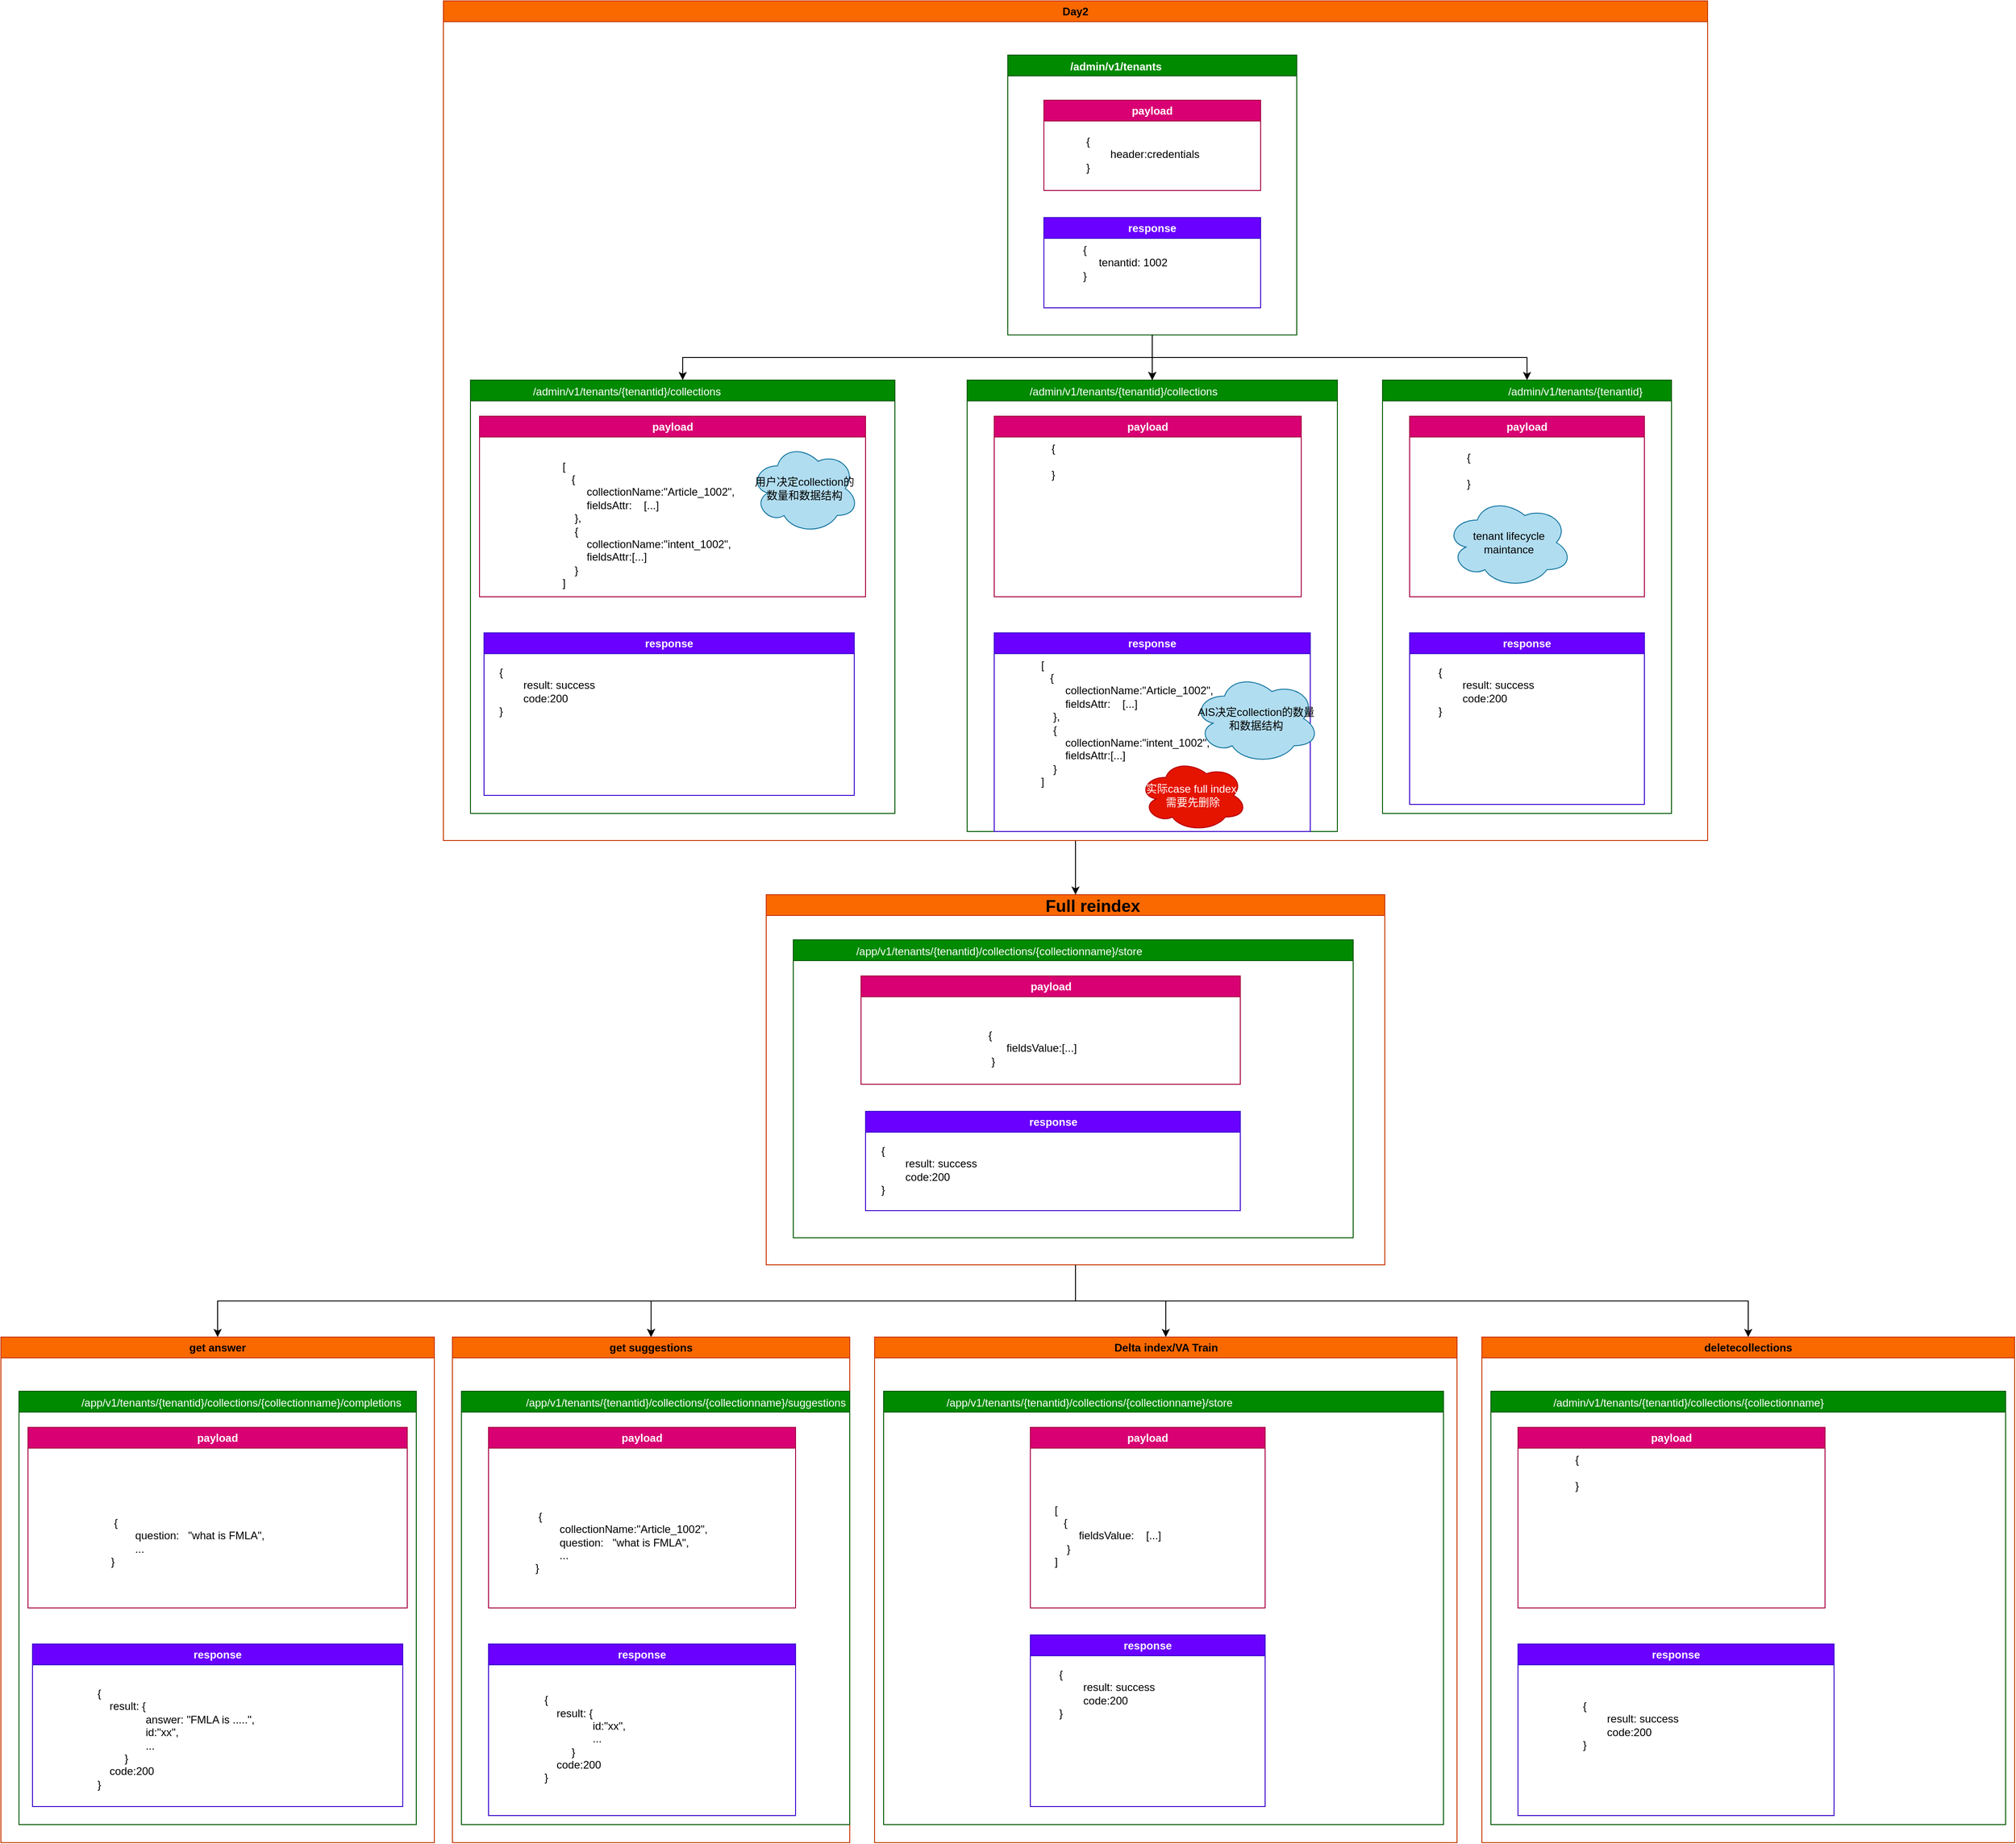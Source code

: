 <mxfile version="21.5.2" type="github">
  <diagram name="Page-1" id="9UfLJZKe_ABIt0-VfUx_">
    <mxGraphModel dx="2074" dy="2256" grid="1" gridSize="10" guides="1" tooltips="1" connect="1" arrows="1" fold="1" page="1" pageScale="1" pageWidth="850" pageHeight="1100" math="0" shadow="0">
      <root>
        <mxCell id="0" />
        <mxCell id="1" parent="0" />
        <mxCell id="ua6xyKK4SKT8y5sqxT8U-147" style="edgeStyle=orthogonalEdgeStyle;rounded=0;orthogonalLoop=1;jettySize=auto;html=1;exitX=0.5;exitY=1;exitDx=0;exitDy=0;entryX=0.5;entryY=0;entryDx=0;entryDy=0;" edge="1" parent="1" source="ua6xyKK4SKT8y5sqxT8U-69" target="ua6xyKK4SKT8y5sqxT8U-94">
          <mxGeometry relative="1" as="geometry" />
        </mxCell>
        <mxCell id="ua6xyKK4SKT8y5sqxT8U-148" style="edgeStyle=orthogonalEdgeStyle;rounded=0;orthogonalLoop=1;jettySize=auto;html=1;exitX=0.5;exitY=1;exitDx=0;exitDy=0;" edge="1" parent="1" source="ua6xyKK4SKT8y5sqxT8U-69" target="ua6xyKK4SKT8y5sqxT8U-145">
          <mxGeometry relative="1" as="geometry" />
        </mxCell>
        <mxCell id="ua6xyKK4SKT8y5sqxT8U-165" style="edgeStyle=orthogonalEdgeStyle;rounded=0;orthogonalLoop=1;jettySize=auto;html=1;exitX=0.5;exitY=1;exitDx=0;exitDy=0;entryX=0.5;entryY=0;entryDx=0;entryDy=0;" edge="1" parent="1" source="ua6xyKK4SKT8y5sqxT8U-69" target="ua6xyKK4SKT8y5sqxT8U-146">
          <mxGeometry relative="1" as="geometry" />
        </mxCell>
        <mxCell id="ua6xyKK4SKT8y5sqxT8U-169" style="edgeStyle=orthogonalEdgeStyle;rounded=0;orthogonalLoop=1;jettySize=auto;html=1;exitX=0.5;exitY=1;exitDx=0;exitDy=0;entryX=0.5;entryY=0;entryDx=0;entryDy=0;" edge="1" parent="1" source="ua6xyKK4SKT8y5sqxT8U-69" target="ua6xyKK4SKT8y5sqxT8U-170">
          <mxGeometry relative="1" as="geometry">
            <mxPoint x="1995" y="1490" as="targetPoint" />
          </mxGeometry>
        </mxCell>
        <mxCell id="ua6xyKK4SKT8y5sqxT8U-69" value="&lt;div style=&quot;language:en-US;line-height:normal;margin-top:1.0pt;&lt;br/&gt;margin-bottom:1.0pt;margin-left:.7in;text-indent:-.31in;text-align:left;&lt;br/&gt;direction:ltr;unicode-bidi:embed;vertical-align:baseline;mso-line-break-override:&lt;br/&gt;none;punctuation-wrap:hanging&quot; class=&quot;O1&quot;&gt;&lt;font face=&quot;Arial&quot;&gt;&lt;span style=&quot;font-size: 18.667px;&quot;&gt;Full reindex&lt;/span&gt;&lt;/font&gt;&lt;/div&gt;" style="swimlane;whiteSpace=wrap;html=1;fillColor=#fa6800;fontColor=#000000;strokeColor=#C73500;" vertex="1" parent="1">
          <mxGeometry x="907.5" y="940" width="685" height="410" as="geometry" />
        </mxCell>
        <mxCell id="ua6xyKK4SKT8y5sqxT8U-71" value="&lt;div style=&quot;line-height: normal; margin-top: 1pt; margin-left: 0.7in; unicode-bidi: embed; vertical-align: baseline;&quot; class=&quot;O1&quot;&gt;/app/v1/tenants/{tenantid}/collections/{collectionname}/store&lt;/div&gt;" style="swimlane;whiteSpace=wrap;html=1;fillColor=#008a00;fontColor=#ffffff;strokeColor=#005700;fontStyle=0;align=left;" vertex="1" parent="ua6xyKK4SKT8y5sqxT8U-69">
          <mxGeometry x="30" y="50" width="620" height="330" as="geometry" />
        </mxCell>
        <mxCell id="ua6xyKK4SKT8y5sqxT8U-72" value="payload" style="swimlane;whiteSpace=wrap;html=1;fillColor=#d80073;fontColor=#ffffff;strokeColor=#A50040;" vertex="1" parent="ua6xyKK4SKT8y5sqxT8U-71">
          <mxGeometry x="75" y="40" width="420" height="120" as="geometry" />
        </mxCell>
        <mxCell id="ua6xyKK4SKT8y5sqxT8U-73" value="&lt;div style=&quot;border-color: var(--border-color);&quot;&gt;&amp;nbsp;&amp;nbsp;{&lt;/div&gt;&lt;div style=&quot;border-color: var(--border-color);&quot;&gt;&lt;span style=&quot;white-space: pre;&quot;&gt;&#x9;&lt;/span&gt;fieldsValue:[...&lt;span style=&quot;border-color: var(--border-color); background-color: initial;&quot;&gt;]&lt;/span&gt;&lt;/div&gt;&lt;div style=&quot;border-color: var(--border-color);&quot;&gt;&lt;span style=&quot;border-color: var(--border-color);&quot;&gt;&lt;span style=&quot;border-color: var(--border-color);&quot;&gt;&lt;span style=&quot;border-color: var(--border-color);&quot;&gt;&amp;nbsp;&amp;nbsp;&amp;nbsp;&lt;/span&gt;&lt;/span&gt;}&lt;/span&gt;&lt;/div&gt;" style="text;html=1;align=left;verticalAlign=middle;resizable=0;points=[];autosize=1;strokeColor=none;fillColor=none;" vertex="1" parent="ua6xyKK4SKT8y5sqxT8U-72">
          <mxGeometry x="132.5" y="50" width="130" height="60" as="geometry" />
        </mxCell>
        <mxCell id="ua6xyKK4SKT8y5sqxT8U-74" value="response" style="swimlane;whiteSpace=wrap;html=1;fillColor=#6a00ff;fontColor=#ffffff;strokeColor=#3700CC;" vertex="1" parent="ua6xyKK4SKT8y5sqxT8U-71">
          <mxGeometry x="80" y="190" width="415" height="110" as="geometry" />
        </mxCell>
        <mxCell id="ua6xyKK4SKT8y5sqxT8U-75" value="{&lt;br&gt;&lt;span style=&quot;white-space: pre;&quot;&gt;&#x9;&lt;/span&gt;result: success&lt;br&gt;&lt;span style=&quot;white-space: pre;&quot;&gt;&#x9;&lt;/span&gt;code:200&lt;br&gt;}" style="text;html=1;align=left;verticalAlign=middle;resizable=0;points=[];autosize=1;strokeColor=none;fillColor=none;" vertex="1" parent="ua6xyKK4SKT8y5sqxT8U-74">
          <mxGeometry x="15" y="30" width="130" height="70" as="geometry" />
        </mxCell>
        <mxCell id="ua6xyKK4SKT8y5sqxT8U-76" style="edgeStyle=orthogonalEdgeStyle;rounded=0;orthogonalLoop=1;jettySize=auto;html=1;exitX=0.5;exitY=1;exitDx=0;exitDy=0;entryX=0.5;entryY=0;entryDx=0;entryDy=0;" edge="1" parent="1" source="ua6xyKK4SKT8y5sqxT8U-70" target="ua6xyKK4SKT8y5sqxT8U-69">
          <mxGeometry relative="1" as="geometry" />
        </mxCell>
        <mxCell id="ua6xyKK4SKT8y5sqxT8U-70" value="Day2" style="swimlane;whiteSpace=wrap;html=1;fillColor=#fa6800;fontColor=#000000;strokeColor=#C73500;" vertex="1" parent="1">
          <mxGeometry x="550" y="-50" width="1400" height="930" as="geometry" />
        </mxCell>
        <mxCell id="ua6xyKK4SKT8y5sqxT8U-16" value="&lt;div style=&quot;line-height: normal; margin-top: 1pt; margin-left: 0.7in; unicode-bidi: embed; vertical-align: baseline;&quot; class=&quot;O1&quot;&gt;/admin/v1/tenants/{tenantid}/collections&lt;/div&gt;" style="swimlane;whiteSpace=wrap;html=1;fillColor=#008a00;fontColor=#ffffff;strokeColor=#005700;fontStyle=0;align=left;" vertex="1" parent="ua6xyKK4SKT8y5sqxT8U-70">
          <mxGeometry x="30" y="420" width="470" height="480" as="geometry" />
        </mxCell>
        <mxCell id="ua6xyKK4SKT8y5sqxT8U-17" value="payload" style="swimlane;whiteSpace=wrap;html=1;fillColor=#d80073;fontColor=#ffffff;strokeColor=#A50040;" vertex="1" parent="ua6xyKK4SKT8y5sqxT8U-16">
          <mxGeometry x="10" y="40" width="427.5" height="200" as="geometry" />
        </mxCell>
        <mxCell id="ua6xyKK4SKT8y5sqxT8U-52" value="&lt;div&gt;[&lt;/div&gt;&lt;div&gt;&amp;nbsp; &amp;nbsp;{&lt;span style=&quot;&quot;&gt;&lt;/span&gt;&lt;/div&gt;&lt;div&gt;&lt;span style=&quot;&quot;&gt;&lt;span style=&quot;&quot;&gt;&lt;span style=&quot;white-space: pre;&quot;&gt;&amp;nbsp;&amp;nbsp;&amp;nbsp;&amp;nbsp;&lt;/span&gt;&lt;span style=&quot;white-space: pre;&quot;&gt;&amp;nbsp;&amp;nbsp;&amp;nbsp;&amp;nbsp;&lt;/span&gt;&lt;/span&gt;collectionName:&quot;Article_1002&quot;,&lt;/span&gt;&lt;/div&gt;&lt;div&gt;&lt;span style=&quot;&quot;&gt;&lt;span style=&quot;&quot;&gt;&lt;span style=&quot;white-space: pre;&quot;&gt;&amp;nbsp;&amp;nbsp;&amp;nbsp;&amp;nbsp;&lt;/span&gt;&lt;span style=&quot;white-space: pre;&quot;&gt;&amp;nbsp;&amp;nbsp;&amp;nbsp;&amp;nbsp;&lt;/span&gt;&lt;/span&gt;fieldsAttr:&lt;span style=&quot;&quot;&gt;&lt;span style=&quot;white-space: pre;&quot;&gt;&amp;nbsp;&amp;nbsp;&amp;nbsp;&amp;nbsp;&lt;/span&gt;&lt;/span&gt;[...&lt;/span&gt;&lt;span style=&quot;background-color: initial;&quot;&gt;]&lt;/span&gt;&lt;/div&gt;&lt;div&gt;&lt;span style=&quot;&quot;&gt;&lt;span style=&quot;&quot;&gt;&lt;span style=&quot;white-space: pre;&quot;&gt;&amp;nbsp;&amp;nbsp;&amp;nbsp;&amp;nbsp;&lt;/span&gt;&lt;/span&gt;},&lt;/span&gt;&lt;/div&gt;&lt;div&gt;&lt;span style=&quot;&quot;&gt;&lt;span style=&quot;&quot;&gt;&lt;span style=&quot;white-space: pre;&quot;&gt;&amp;nbsp;&amp;nbsp;&amp;nbsp;&amp;nbsp;&lt;/span&gt;&lt;/span&gt;{&lt;/span&gt;&lt;/div&gt;&lt;div&gt;&lt;span style=&quot;&quot;&gt;&lt;span style=&quot;&quot;&gt;&lt;span style=&quot;white-space: pre;&quot;&gt;&amp;nbsp;&amp;nbsp;&amp;nbsp;&amp;nbsp;&lt;/span&gt;&lt;span style=&quot;white-space: pre;&quot;&gt;&amp;nbsp;&amp;nbsp;&amp;nbsp;&amp;nbsp;&lt;/span&gt;&lt;/span&gt;collectionName:&quot;intent_1002&quot;,&lt;/span&gt;&lt;/div&gt;&lt;div&gt;&lt;span style=&quot;&quot;&gt;&lt;span style=&quot;&quot;&gt;&lt;span style=&quot;white-space: pre;&quot;&gt;&amp;nbsp;&amp;nbsp;&amp;nbsp;&amp;nbsp;&lt;/span&gt;&lt;span style=&quot;white-space: pre;&quot;&gt;&amp;nbsp;&amp;nbsp;&amp;nbsp;&amp;nbsp;&lt;/span&gt;&lt;/span&gt;fieldsAttr:[...]&lt;/span&gt;&lt;/div&gt;&lt;div&gt;&lt;span style=&quot;&quot;&gt;&lt;span style=&quot;&quot;&gt;&lt;span style=&quot;white-space: pre;&quot;&gt;&amp;nbsp;&amp;nbsp;&amp;nbsp;&amp;nbsp;&lt;/span&gt;&lt;/span&gt;}&lt;/span&gt;&lt;/div&gt;&lt;div&gt;]&lt;/div&gt;" style="text;html=1;align=left;verticalAlign=middle;resizable=0;points=[];autosize=1;strokeColor=none;fillColor=none;" vertex="1" parent="ua6xyKK4SKT8y5sqxT8U-17">
          <mxGeometry x="90" y="40" width="210" height="160" as="geometry" />
        </mxCell>
        <mxCell id="ua6xyKK4SKT8y5sqxT8U-173" value="用户决定collection的数量和数据结构" style="ellipse;shape=cloud;whiteSpace=wrap;html=1;fillColor=#b1ddf0;strokeColor=#10739e;" vertex="1" parent="ua6xyKK4SKT8y5sqxT8U-17">
          <mxGeometry x="300" y="30" width="120" height="100" as="geometry" />
        </mxCell>
        <mxCell id="ua6xyKK4SKT8y5sqxT8U-19" value="response" style="swimlane;whiteSpace=wrap;html=1;fillColor=#6a00ff;fontColor=#ffffff;strokeColor=#3700CC;" vertex="1" parent="ua6xyKK4SKT8y5sqxT8U-16">
          <mxGeometry x="15" y="280" width="410" height="180" as="geometry" />
        </mxCell>
        <mxCell id="ua6xyKK4SKT8y5sqxT8U-20" value="{&lt;br&gt;&lt;span style=&quot;white-space: pre;&quot;&gt;&#x9;&lt;/span&gt;result: success&lt;br&gt;&lt;span style=&quot;white-space: pre;&quot;&gt;&#x9;&lt;/span&gt;code:200&lt;br&gt;}" style="text;html=1;align=left;verticalAlign=middle;resizable=0;points=[];autosize=1;strokeColor=none;fillColor=none;" vertex="1" parent="ua6xyKK4SKT8y5sqxT8U-19">
          <mxGeometry x="15" y="30" width="130" height="70" as="geometry" />
        </mxCell>
        <mxCell id="ua6xyKK4SKT8y5sqxT8U-152" style="edgeStyle=orthogonalEdgeStyle;rounded=0;orthogonalLoop=1;jettySize=auto;html=1;exitX=0.5;exitY=1;exitDx=0;exitDy=0;" edge="1" parent="ua6xyKK4SKT8y5sqxT8U-70" source="ua6xyKK4SKT8y5sqxT8U-1" target="ua6xyKK4SKT8y5sqxT8U-57">
          <mxGeometry relative="1" as="geometry" />
        </mxCell>
        <mxCell id="ua6xyKK4SKT8y5sqxT8U-1" value="&lt;div style=&quot;line-height: normal; margin-top: 1pt; margin-left: 0.7in; unicode-bidi: embed; vertical-align: baseline;&quot; class=&quot;O1&quot;&gt;/admin/v1/tenants&lt;/div&gt;" style="swimlane;whiteSpace=wrap;html=1;fillColor=#008a00;fontColor=#ffffff;strokeColor=#005700;align=left;" vertex="1" parent="ua6xyKK4SKT8y5sqxT8U-70">
          <mxGeometry x="625" y="60" width="320" height="310" as="geometry" />
        </mxCell>
        <mxCell id="ua6xyKK4SKT8y5sqxT8U-6" value="payload" style="swimlane;whiteSpace=wrap;html=1;fillColor=#d80073;fontColor=#ffffff;strokeColor=#A50040;" vertex="1" parent="ua6xyKK4SKT8y5sqxT8U-1">
          <mxGeometry x="40" y="50" width="240" height="100" as="geometry" />
        </mxCell>
        <mxCell id="ua6xyKK4SKT8y5sqxT8U-12" value="{&lt;br&gt;&lt;span style=&quot;white-space: pre;&quot;&gt;&#x9;&lt;/span&gt;header:credentials&lt;br&gt;}" style="text;html=1;align=left;verticalAlign=middle;resizable=0;points=[];autosize=1;strokeColor=none;fillColor=none;" vertex="1" parent="ua6xyKK4SKT8y5sqxT8U-6">
          <mxGeometry x="45" y="30" width="150" height="60" as="geometry" />
        </mxCell>
        <mxCell id="ua6xyKK4SKT8y5sqxT8U-7" value="response" style="swimlane;whiteSpace=wrap;html=1;fillColor=#6a00ff;fontColor=#ffffff;strokeColor=#3700CC;" vertex="1" parent="ua6xyKK4SKT8y5sqxT8U-1">
          <mxGeometry x="40" y="180" width="240" height="100" as="geometry" />
        </mxCell>
        <mxCell id="ua6xyKK4SKT8y5sqxT8U-13" value="{&lt;br&gt;&lt;span style=&quot;white-space: pre;&quot;&gt;&#x9;&lt;/span&gt;&lt;span style=&quot;white-space: pre;&quot;&gt;&#x9;&lt;/span&gt;&lt;span style=&quot;white-space: pre;&quot;&gt;&#x9;&lt;/span&gt;&lt;span style=&quot;white-space: pre;&quot;&gt;&#x9;&lt;/span&gt;tenantid: 1002&lt;br&gt;}" style="text;html=1;align=center;verticalAlign=middle;resizable=0;points=[];autosize=1;strokeColor=none;fillColor=none;" vertex="1" parent="ua6xyKK4SKT8y5sqxT8U-7">
          <mxGeometry x="-60" y="20" width="210" height="60" as="geometry" />
        </mxCell>
        <mxCell id="ua6xyKK4SKT8y5sqxT8U-26" style="edgeStyle=orthogonalEdgeStyle;rounded=0;orthogonalLoop=1;jettySize=auto;html=1;exitX=0.5;exitY=1;exitDx=0;exitDy=0;entryX=0.5;entryY=0;entryDx=0;entryDy=0;" edge="1" parent="ua6xyKK4SKT8y5sqxT8U-70" source="ua6xyKK4SKT8y5sqxT8U-1" target="ua6xyKK4SKT8y5sqxT8U-16">
          <mxGeometry relative="1" as="geometry" />
        </mxCell>
        <mxCell id="ua6xyKK4SKT8y5sqxT8U-57" value="&lt;blockquote style=&quot;margin: 0 0 0 40px; border: none; padding: 0px;&quot;&gt;&lt;div style=&quot;text-align: left; line-height: normal; margin-top: 1pt; margin-left: 0.7in; unicode-bidi: embed; vertical-align: baseline;&quot; class=&quot;O1&quot;&gt;/admin/v1/tenants/{tenantid}&lt;/div&gt;&lt;/blockquote&gt;&lt;div style=&quot;text-align: left; line-height: normal; margin-top: 1pt; margin-left: 0.7in; text-indent: -0.31in; unicode-bidi: embed; vertical-align: baseline;&quot; class=&quot;O1&quot;&gt;&lt;span style=&quot;font-size:16.0pt&quot;&gt;&lt;/span&gt;&lt;/div&gt;" style="swimlane;whiteSpace=wrap;html=1;fillColor=#008a00;fontColor=#ffffff;strokeColor=#005700;fontStyle=0" vertex="1" parent="ua6xyKK4SKT8y5sqxT8U-70">
          <mxGeometry x="1040" y="420" width="320" height="480" as="geometry" />
        </mxCell>
        <mxCell id="ua6xyKK4SKT8y5sqxT8U-58" value="payload" style="swimlane;whiteSpace=wrap;html=1;fillColor=#d80073;fontColor=#ffffff;strokeColor=#A50040;" vertex="1" parent="ua6xyKK4SKT8y5sqxT8U-57">
          <mxGeometry x="30" y="40" width="260" height="200" as="geometry" />
        </mxCell>
        <mxCell id="ua6xyKK4SKT8y5sqxT8U-62" value="{&lt;br&gt;&lt;span style=&quot;white-space: pre;&quot;&gt;&#x9;&lt;/span&gt;&lt;span style=&quot;white-space: pre;&quot;&gt;&#x9;&lt;/span&gt;&lt;span style=&quot;white-space: pre;&quot;&gt;&#x9;&lt;/span&gt;&lt;span style=&quot;white-space: pre;&quot;&gt;&#x9;&lt;/span&gt;&lt;br&gt;}" style="text;html=1;align=center;verticalAlign=middle;resizable=0;points=[];autosize=1;strokeColor=none;fillColor=none;" vertex="1" parent="ua6xyKK4SKT8y5sqxT8U-58">
          <mxGeometry y="30" width="130" height="60" as="geometry" />
        </mxCell>
        <mxCell id="ua6xyKK4SKT8y5sqxT8U-175" value="tenant lifecycle&lt;br&gt;maintance" style="ellipse;shape=cloud;whiteSpace=wrap;html=1;fillColor=#b1ddf0;strokeColor=#10739e;" vertex="1" parent="ua6xyKK4SKT8y5sqxT8U-58">
          <mxGeometry x="40" y="90" width="140" height="100" as="geometry" />
        </mxCell>
        <mxCell id="ua6xyKK4SKT8y5sqxT8U-60" value="response" style="swimlane;whiteSpace=wrap;html=1;fillColor=#6a00ff;fontColor=#ffffff;strokeColor=#3700CC;" vertex="1" parent="ua6xyKK4SKT8y5sqxT8U-57">
          <mxGeometry x="30" y="280" width="260" height="190" as="geometry" />
        </mxCell>
        <mxCell id="ua6xyKK4SKT8y5sqxT8U-63" value="{&lt;br&gt;&lt;span style=&quot;white-space: pre;&quot;&gt;&#x9;&lt;/span&gt;result: success&lt;br&gt;&lt;span style=&quot;white-space: pre;&quot;&gt;&#x9;&lt;/span&gt;code:200&lt;br&gt;}" style="text;html=1;align=left;verticalAlign=middle;resizable=0;points=[];autosize=1;strokeColor=none;fillColor=none;" vertex="1" parent="ua6xyKK4SKT8y5sqxT8U-60">
          <mxGeometry x="30" y="30" width="130" height="70" as="geometry" />
        </mxCell>
        <mxCell id="ua6xyKK4SKT8y5sqxT8U-29" value="&lt;div style=&quot;line-height: normal; margin-top: 1pt; margin-left: 0.7in; unicode-bidi: embed; vertical-align: baseline;&quot; class=&quot;O1&quot;&gt;/admin/v1/tenants/{tenantid}/collections&lt;/div&gt;" style="swimlane;whiteSpace=wrap;html=1;fillColor=#008a00;fontColor=#ffffff;strokeColor=#005700;fontStyle=0;align=left;" vertex="1" parent="ua6xyKK4SKT8y5sqxT8U-70">
          <mxGeometry x="580" y="420" width="410" height="500" as="geometry" />
        </mxCell>
        <mxCell id="ua6xyKK4SKT8y5sqxT8U-30" value="payload" style="swimlane;whiteSpace=wrap;html=1;fillColor=#d80073;fontColor=#ffffff;strokeColor=#A50040;" vertex="1" parent="ua6xyKK4SKT8y5sqxT8U-29">
          <mxGeometry x="30" y="40" width="340" height="200" as="geometry" />
        </mxCell>
        <mxCell id="ua6xyKK4SKT8y5sqxT8U-31" value="{&lt;br&gt;&lt;span style=&quot;white-space: pre;&quot;&gt;&#x9;&lt;/span&gt;&lt;span style=&quot;white-space: pre;&quot;&gt;&#x9;&lt;/span&gt;&lt;span style=&quot;white-space: pre;&quot;&gt;&#x9;&lt;/span&gt;&lt;span style=&quot;white-space: pre;&quot;&gt;&#x9;&lt;/span&gt;&lt;br&gt;}" style="text;html=1;align=center;verticalAlign=middle;resizable=0;points=[];autosize=1;strokeColor=none;fillColor=none;" vertex="1" parent="ua6xyKK4SKT8y5sqxT8U-30">
          <mxGeometry y="20" width="130" height="60" as="geometry" />
        </mxCell>
        <mxCell id="ua6xyKK4SKT8y5sqxT8U-32" value="response" style="swimlane;whiteSpace=wrap;html=1;fillColor=#6a00ff;fontColor=#ffffff;strokeColor=#3700CC;" vertex="1" parent="ua6xyKK4SKT8y5sqxT8U-29">
          <mxGeometry x="30" y="280" width="350" height="220" as="geometry" />
        </mxCell>
        <mxCell id="ua6xyKK4SKT8y5sqxT8U-77" value="&lt;div&gt;[&lt;/div&gt;&lt;div&gt;&amp;nbsp; &amp;nbsp;{&lt;span style=&quot;&quot;&gt;&lt;/span&gt;&lt;/div&gt;&lt;div&gt;&lt;span style=&quot;&quot;&gt;&lt;span style=&quot;&quot;&gt;&lt;span style=&quot;white-space: pre;&quot;&gt;&amp;nbsp;&amp;nbsp;&amp;nbsp;&amp;nbsp;&lt;/span&gt;&lt;span style=&quot;white-space: pre;&quot;&gt;&amp;nbsp;&amp;nbsp;&amp;nbsp;&amp;nbsp;&lt;/span&gt;&lt;/span&gt;collectionName:&quot;Article_1002&quot;,&lt;/span&gt;&lt;/div&gt;&lt;div&gt;&lt;span style=&quot;&quot;&gt;&lt;span style=&quot;&quot;&gt;&lt;span style=&quot;white-space: pre;&quot;&gt;&amp;nbsp;&amp;nbsp;&amp;nbsp;&amp;nbsp;&lt;/span&gt;&lt;span style=&quot;white-space: pre;&quot;&gt;&amp;nbsp;&amp;nbsp;&amp;nbsp;&amp;nbsp;&lt;/span&gt;&lt;/span&gt;fieldsAttr:&lt;span style=&quot;&quot;&gt;&lt;span style=&quot;white-space: pre;&quot;&gt;&amp;nbsp;&amp;nbsp;&amp;nbsp;&amp;nbsp;&lt;/span&gt;&lt;/span&gt;[...&lt;/span&gt;&lt;span style=&quot;background-color: initial;&quot;&gt;]&lt;/span&gt;&lt;/div&gt;&lt;div&gt;&lt;span style=&quot;&quot;&gt;&lt;span style=&quot;&quot;&gt;&lt;span style=&quot;white-space: pre;&quot;&gt;&amp;nbsp;&amp;nbsp;&amp;nbsp;&amp;nbsp;&lt;/span&gt;&lt;/span&gt;},&lt;/span&gt;&lt;/div&gt;&lt;div&gt;&lt;span style=&quot;&quot;&gt;&lt;span style=&quot;&quot;&gt;&lt;span style=&quot;white-space: pre;&quot;&gt;&amp;nbsp;&amp;nbsp;&amp;nbsp;&amp;nbsp;&lt;/span&gt;&lt;/span&gt;{&lt;/span&gt;&lt;/div&gt;&lt;div&gt;&lt;span style=&quot;&quot;&gt;&lt;span style=&quot;&quot;&gt;&lt;span style=&quot;white-space: pre;&quot;&gt;&amp;nbsp;&amp;nbsp;&amp;nbsp;&amp;nbsp;&lt;/span&gt;&lt;span style=&quot;white-space: pre;&quot;&gt;&amp;nbsp;&amp;nbsp;&amp;nbsp;&amp;nbsp;&lt;/span&gt;&lt;/span&gt;collectionName:&quot;intent_1002&quot;,&lt;/span&gt;&lt;/div&gt;&lt;div&gt;&lt;span style=&quot;&quot;&gt;&lt;span style=&quot;&quot;&gt;&lt;span style=&quot;white-space: pre;&quot;&gt;&amp;nbsp;&amp;nbsp;&amp;nbsp;&amp;nbsp;&lt;/span&gt;&lt;span style=&quot;white-space: pre;&quot;&gt;&amp;nbsp;&amp;nbsp;&amp;nbsp;&amp;nbsp;&lt;/span&gt;&lt;/span&gt;fieldsAttr:[...]&lt;/span&gt;&lt;/div&gt;&lt;div&gt;&lt;span style=&quot;&quot;&gt;&lt;span style=&quot;&quot;&gt;&lt;span style=&quot;white-space: pre;&quot;&gt;&amp;nbsp;&amp;nbsp;&amp;nbsp;&amp;nbsp;&lt;/span&gt;&lt;/span&gt;}&lt;/span&gt;&lt;/div&gt;&lt;div&gt;]&lt;/div&gt;" style="text;html=1;align=left;verticalAlign=middle;resizable=0;points=[];autosize=1;strokeColor=none;fillColor=none;" vertex="1" parent="ua6xyKK4SKT8y5sqxT8U-32">
          <mxGeometry x="50" y="20" width="210" height="160" as="geometry" />
        </mxCell>
        <mxCell id="ua6xyKK4SKT8y5sqxT8U-174" value="AIS决定collection的数量和数据结构" style="ellipse;shape=cloud;whiteSpace=wrap;html=1;fillColor=#b1ddf0;strokeColor=#10739e;" vertex="1" parent="ua6xyKK4SKT8y5sqxT8U-32">
          <mxGeometry x="220" y="45" width="140" height="100" as="geometry" />
        </mxCell>
        <mxCell id="ua6xyKK4SKT8y5sqxT8U-176" value="实际case full index&amp;nbsp;&lt;br&gt;需要先删除" style="ellipse;shape=cloud;whiteSpace=wrap;html=1;fillColor=#e51400;fontColor=#ffffff;strokeColor=#B20000;" vertex="1" parent="ua6xyKK4SKT8y5sqxT8U-32">
          <mxGeometry x="160" y="140" width="120" height="80" as="geometry" />
        </mxCell>
        <mxCell id="ua6xyKK4SKT8y5sqxT8U-151" value="" style="edgeStyle=orthogonalEdgeStyle;rounded=0;orthogonalLoop=1;jettySize=auto;html=1;exitX=0.5;exitY=1;exitDx=0;exitDy=0;" edge="1" parent="ua6xyKK4SKT8y5sqxT8U-70" source="ua6xyKK4SKT8y5sqxT8U-1" target="ua6xyKK4SKT8y5sqxT8U-29">
          <mxGeometry relative="1" as="geometry">
            <mxPoint x="105" y="350" as="sourcePoint" />
            <mxPoint x="570" y="530" as="targetPoint" />
          </mxGeometry>
        </mxCell>
        <mxCell id="ua6xyKK4SKT8y5sqxT8U-34" style="edgeStyle=orthogonalEdgeStyle;rounded=0;orthogonalLoop=1;jettySize=auto;html=1;exitX=0.5;exitY=1;exitDx=0;exitDy=0;" edge="1" parent="ua6xyKK4SKT8y5sqxT8U-70" source="ua6xyKK4SKT8y5sqxT8U-1" target="ua6xyKK4SKT8y5sqxT8U-29">
          <mxGeometry relative="1" as="geometry" />
        </mxCell>
        <mxCell id="ua6xyKK4SKT8y5sqxT8U-94" value="get answer" style="swimlane;whiteSpace=wrap;html=1;fillColor=#fa6800;fontColor=#000000;strokeColor=#C73500;" vertex="1" parent="1">
          <mxGeometry x="60" y="1430" width="480" height="560" as="geometry" />
        </mxCell>
        <mxCell id="ua6xyKK4SKT8y5sqxT8U-96" value="&lt;div style=&quot;line-height: normal; margin-top: 1pt; margin-left: 0.7in; unicode-bidi: embed; vertical-align: baseline;&quot; class=&quot;O1&quot;&gt;/app/v1/tenants/{tenantid}&lt;span style=&quot;text-indent: -29.76px;&quot;&gt;/collections/{collectionname}&lt;/span&gt;&lt;span style=&quot;text-indent: -0.31in;&quot;&gt;/completions&lt;/span&gt;&lt;/div&gt;" style="swimlane;whiteSpace=wrap;html=1;fillColor=#008a00;fontColor=#ffffff;strokeColor=#005700;fontStyle=0;align=left;" vertex="1" parent="ua6xyKK4SKT8y5sqxT8U-94">
          <mxGeometry x="20" y="60" width="440" height="480" as="geometry" />
        </mxCell>
        <mxCell id="ua6xyKK4SKT8y5sqxT8U-97" value="payload" style="swimlane;whiteSpace=wrap;html=1;fillColor=#d80073;fontColor=#ffffff;strokeColor=#A50040;" vertex="1" parent="ua6xyKK4SKT8y5sqxT8U-96">
          <mxGeometry x="10" y="40" width="420" height="200" as="geometry" />
        </mxCell>
        <mxCell id="ua6xyKK4SKT8y5sqxT8U-98" value="&lt;div&gt;&lt;br&gt;&lt;/div&gt;&lt;div&gt;&amp;nbsp;{&lt;/div&gt;&lt;div&gt;&lt;span style=&quot;&quot;&gt;&lt;span style=&quot;&quot;&gt;&lt;span style=&quot;white-space: pre;&quot;&gt;&amp;nbsp;&amp;nbsp;&amp;nbsp;&amp;nbsp;&lt;/span&gt;&lt;span style=&quot;white-space: pre;&quot;&gt;&amp;nbsp;&amp;nbsp;&amp;nbsp;&amp;nbsp;&lt;/span&gt;&lt;/span&gt;question:&lt;span style=&quot;&quot;&gt;&lt;span style=&quot;white-space: pre;&quot;&gt;&amp;nbsp;&amp;nbsp;&amp;nbsp;&quot;what is FMLA&quot;,&lt;/span&gt;&lt;/span&gt;&lt;/span&gt;&lt;/div&gt;&lt;div&gt;&lt;span style=&quot;&quot;&gt;&lt;span style=&quot;&quot;&gt;&lt;span style=&quot;white-space: pre;&quot;&gt; &lt;span style=&quot;white-space: pre;&quot;&gt;&#x9;&lt;/span&gt;...       &lt;/span&gt;&lt;/span&gt;&lt;/span&gt;&lt;/div&gt;&lt;div&gt;&lt;span style=&quot;background-color: initial;&quot;&gt;}&lt;/span&gt;&lt;/div&gt;" style="text;html=1;align=left;verticalAlign=middle;resizable=0;points=[];autosize=1;strokeColor=none;fillColor=none;" vertex="1" parent="ua6xyKK4SKT8y5sqxT8U-97">
          <mxGeometry x="90" y="75" width="190" height="90" as="geometry" />
        </mxCell>
        <mxCell id="ua6xyKK4SKT8y5sqxT8U-99" value="response" style="swimlane;whiteSpace=wrap;html=1;fillColor=#6a00ff;fontColor=#ffffff;strokeColor=#3700CC;" vertex="1" parent="ua6xyKK4SKT8y5sqxT8U-96">
          <mxGeometry x="15" y="280" width="410" height="180" as="geometry" />
        </mxCell>
        <mxCell id="ua6xyKK4SKT8y5sqxT8U-100" value="{&lt;br&gt;&lt;span style=&quot;&quot;&gt;&lt;span style=&quot;white-space: pre;&quot;&gt;&amp;nbsp;&amp;nbsp;&amp;nbsp;&amp;nbsp;&lt;/span&gt;&lt;/span&gt;result: {&lt;br&gt;&lt;span style=&quot;&quot;&gt;&lt;span style=&quot;white-space: pre;&quot;&gt;&lt;span style=&quot;white-space: pre;&quot;&gt;&#x9;&lt;/span&gt;&lt;span style=&quot;white-space: pre;&quot;&gt;&#x9;&lt;/span&gt;answer:&amp;nbsp;&lt;/span&gt;&lt;/span&gt;&quot;FMLA is .....&quot;,&lt;br&gt;&lt;span style=&quot;white-space: pre;&quot;&gt;&#x9;&lt;/span&gt;&lt;span style=&quot;white-space: pre;&quot;&gt;&#x9;&lt;/span&gt;id:&quot;xx&quot;,&lt;br&gt;&lt;span style=&quot;white-space: pre;&quot;&gt;&#x9;&lt;/span&gt;&lt;span style=&quot;white-space: pre;&quot;&gt;&#x9;&lt;/span&gt;...&lt;br&gt;&lt;span style=&quot;&quot;&gt;&lt;span style=&quot;white-space: pre;&quot;&gt;&amp;nbsp;&amp;nbsp;&amp;nbsp;&amp;nbsp;&lt;/span&gt;&lt;/span&gt;&lt;span style=&quot;&quot;&gt;&lt;span style=&quot;white-space: pre;&quot;&gt;&amp;nbsp;&amp;nbsp;&amp;nbsp;&amp;nbsp;&lt;/span&gt;&lt;/span&gt;&amp;nbsp;}&lt;br&gt;&lt;span style=&quot;&quot;&gt;&lt;span style=&quot;white-space: pre;&quot;&gt;&amp;nbsp;&amp;nbsp;&amp;nbsp;&amp;nbsp;&lt;/span&gt;&lt;/span&gt;code:200&lt;br&gt;}" style="text;html=1;align=left;verticalAlign=middle;resizable=0;points=[];autosize=1;strokeColor=none;fillColor=none;" vertex="1" parent="ua6xyKK4SKT8y5sqxT8U-99">
          <mxGeometry x="70" y="40" width="200" height="130" as="geometry" />
        </mxCell>
        <mxCell id="ua6xyKK4SKT8y5sqxT8U-146" value="Delta index/VA Train" style="swimlane;whiteSpace=wrap;html=1;fillColor=#fa6800;fontColor=#000000;strokeColor=#C73500;" vertex="1" parent="1">
          <mxGeometry x="1027.5" y="1430" width="645" height="560" as="geometry" />
        </mxCell>
        <mxCell id="ua6xyKK4SKT8y5sqxT8U-89" value="&lt;div style=&quot;line-height: normal; margin-top: 1pt; margin-left: 0.7in; unicode-bidi: embed; vertical-align: baseline;&quot; class=&quot;O1&quot;&gt;/app/v1/tenants/{tenantid}/collections/{collectionname}/store&lt;/div&gt;" style="swimlane;whiteSpace=wrap;html=1;fillColor=#008a00;fontColor=#ffffff;strokeColor=#005700;fontStyle=0;align=left;" vertex="1" parent="ua6xyKK4SKT8y5sqxT8U-146">
          <mxGeometry x="10" y="60" width="620" height="480" as="geometry" />
        </mxCell>
        <mxCell id="ua6xyKK4SKT8y5sqxT8U-90" value="payload" style="swimlane;whiteSpace=wrap;html=1;fillColor=#d80073;fontColor=#ffffff;strokeColor=#A50040;" vertex="1" parent="ua6xyKK4SKT8y5sqxT8U-89">
          <mxGeometry x="162.5" y="40" width="260" height="200" as="geometry" />
        </mxCell>
        <mxCell id="ua6xyKK4SKT8y5sqxT8U-124" value="&lt;div&gt;[&lt;/div&gt;&lt;div&gt;&amp;nbsp; &amp;nbsp;{&lt;/div&gt;&lt;div&gt;&lt;span style=&quot;&quot;&gt;&lt;span style=&quot;&quot;&gt;&lt;span style=&quot;white-space: pre;&quot;&gt;&amp;nbsp;&amp;nbsp;&amp;nbsp;&amp;nbsp;&lt;/span&gt;&lt;span style=&quot;white-space: pre;&quot;&gt;&amp;nbsp;&amp;nbsp;&amp;nbsp;&amp;nbsp;&lt;/span&gt;&lt;/span&gt;fieldsValue:&lt;span style=&quot;&quot;&gt;&lt;span style=&quot;white-space: pre;&quot;&gt;&amp;nbsp;&amp;nbsp;&amp;nbsp;&amp;nbsp;&lt;/span&gt;&lt;/span&gt;[...&lt;/span&gt;&lt;span style=&quot;background-color: initial;&quot;&gt;]&lt;/span&gt;&lt;/div&gt;&lt;div&gt;&lt;span style=&quot;&quot;&gt;&lt;span style=&quot;&quot;&gt;&lt;span style=&quot;white-space: pre;&quot;&gt;&amp;nbsp;&amp;nbsp;&amp;nbsp;&amp;nbsp;&lt;/span&gt;&lt;/span&gt;}&lt;/span&gt;&lt;/div&gt;&lt;div&gt;]&lt;/div&gt;" style="text;html=1;align=left;verticalAlign=middle;resizable=0;points=[];autosize=1;strokeColor=none;fillColor=none;" vertex="1" parent="ua6xyKK4SKT8y5sqxT8U-90">
          <mxGeometry x="25" y="75" width="140" height="90" as="geometry" />
        </mxCell>
        <mxCell id="ua6xyKK4SKT8y5sqxT8U-92" value="response" style="swimlane;whiteSpace=wrap;html=1;fillColor=#6a00ff;fontColor=#ffffff;strokeColor=#3700CC;" vertex="1" parent="ua6xyKK4SKT8y5sqxT8U-89">
          <mxGeometry x="162.5" y="270" width="260" height="190" as="geometry" />
        </mxCell>
        <mxCell id="ua6xyKK4SKT8y5sqxT8U-93" value="{&lt;br&gt;&lt;span style=&quot;white-space: pre;&quot;&gt;&#x9;&lt;/span&gt;result: success&lt;br&gt;&lt;span style=&quot;white-space: pre;&quot;&gt;&#x9;&lt;/span&gt;code:200&lt;br&gt;}" style="text;html=1;align=left;verticalAlign=middle;resizable=0;points=[];autosize=1;strokeColor=none;fillColor=none;" vertex="1" parent="ua6xyKK4SKT8y5sqxT8U-92">
          <mxGeometry x="30" y="30" width="130" height="70" as="geometry" />
        </mxCell>
        <mxCell id="ua6xyKK4SKT8y5sqxT8U-164" value="" style="edgeStyle=orthogonalEdgeStyle;rounded=0;orthogonalLoop=1;jettySize=auto;html=1;exitX=0.5;exitY=1;exitDx=0;exitDy=0;" edge="1" parent="1" source="ua6xyKK4SKT8y5sqxT8U-69" target="ua6xyKK4SKT8y5sqxT8U-145">
          <mxGeometry relative="1" as="geometry">
            <mxPoint x="685" y="1340" as="sourcePoint" />
            <mxPoint x="1343" y="1550" as="targetPoint" />
          </mxGeometry>
        </mxCell>
        <mxCell id="ua6xyKK4SKT8y5sqxT8U-145" value="get suggestions" style="swimlane;whiteSpace=wrap;html=1;fillColor=#fa6800;fontColor=#000000;strokeColor=#C73500;" vertex="1" parent="1">
          <mxGeometry x="560" y="1430" width="440" height="560" as="geometry" />
        </mxCell>
        <mxCell id="ua6xyKK4SKT8y5sqxT8U-85" value="&lt;div style=&quot;text-align: left; line-height: normal; margin-top: 1pt; margin-left: 0.7in; unicode-bidi: embed; vertical-align: baseline;&quot; class=&quot;O1&quot;&gt;/app/v1/tenants/{tenantid}/collections/{collectionname}/suggestions&lt;br&gt;&lt;/div&gt;" style="swimlane;whiteSpace=wrap;html=1;fillColor=#008a00;fontColor=#ffffff;strokeColor=#005700;fontStyle=0;align=center;" vertex="1" parent="ua6xyKK4SKT8y5sqxT8U-145">
          <mxGeometry x="10" y="60" width="430" height="480" as="geometry" />
        </mxCell>
        <mxCell id="ua6xyKK4SKT8y5sqxT8U-86" value="payload" style="swimlane;whiteSpace=wrap;html=1;fillColor=#d80073;fontColor=#ffffff;strokeColor=#A50040;" vertex="1" parent="ua6xyKK4SKT8y5sqxT8U-85">
          <mxGeometry x="30" y="40" width="340" height="200" as="geometry" />
        </mxCell>
        <mxCell id="ua6xyKK4SKT8y5sqxT8U-103" value="&lt;div&gt;&lt;br&gt;&lt;/div&gt;&lt;div&gt;&amp;nbsp;{&lt;span style=&quot;&quot;&gt;&lt;/span&gt;&lt;/div&gt;&lt;div&gt;&lt;span style=&quot;&quot;&gt;&lt;span style=&quot;&quot;&gt;&lt;span style=&quot;white-space: pre;&quot;&gt;&amp;nbsp;&amp;nbsp;&amp;nbsp;&amp;nbsp;&lt;/span&gt;&lt;span style=&quot;white-space: pre;&quot;&gt;&amp;nbsp;&amp;nbsp;&amp;nbsp;&amp;nbsp;&lt;/span&gt;&lt;/span&gt;collectionName:&quot;Article_1002&quot;,&lt;/span&gt;&lt;/div&gt;&lt;div&gt;&lt;span style=&quot;&quot;&gt;&lt;span style=&quot;&quot;&gt;&lt;span style=&quot;white-space: pre;&quot;&gt;&amp;nbsp;&amp;nbsp;&amp;nbsp;&amp;nbsp;&lt;/span&gt;&lt;span style=&quot;white-space: pre;&quot;&gt;&amp;nbsp;&amp;nbsp;&amp;nbsp;&amp;nbsp;&lt;/span&gt;&lt;/span&gt;question:&lt;span style=&quot;&quot;&gt;&lt;span style=&quot;white-space: pre;&quot;&gt;&amp;nbsp;&amp;nbsp;&amp;nbsp;&quot;what is FMLA&quot;,&lt;/span&gt;&lt;/span&gt;&lt;/span&gt;&lt;/div&gt;&lt;div&gt;&lt;span style=&quot;&quot;&gt;&lt;span style=&quot;&quot;&gt;&lt;span style=&quot;white-space: pre;&quot;&gt; &lt;span style=&quot;white-space: pre;&quot;&gt;&#x9;&lt;/span&gt;...       &lt;/span&gt;&lt;/span&gt;&lt;/span&gt;&lt;/div&gt;&lt;div&gt;&lt;span style=&quot;background-color: initial;&quot;&gt;}&lt;/span&gt;&lt;/div&gt;" style="text;html=1;align=left;verticalAlign=middle;resizable=0;points=[];autosize=1;strokeColor=none;fillColor=none;" vertex="1" parent="ua6xyKK4SKT8y5sqxT8U-86">
          <mxGeometry x="50" y="70" width="210" height="100" as="geometry" />
        </mxCell>
        <mxCell id="ua6xyKK4SKT8y5sqxT8U-88" value="response" style="swimlane;whiteSpace=wrap;html=1;fillColor=#6a00ff;fontColor=#ffffff;strokeColor=#3700CC;" vertex="1" parent="ua6xyKK4SKT8y5sqxT8U-85">
          <mxGeometry x="30" y="280" width="340" height="190" as="geometry" />
        </mxCell>
        <mxCell id="ua6xyKK4SKT8y5sqxT8U-123" value="{&lt;br&gt;&lt;span style=&quot;&quot;&gt;&lt;span style=&quot;white-space: pre;&quot;&gt;&amp;nbsp;&amp;nbsp;&amp;nbsp;&amp;nbsp;&lt;/span&gt;&lt;/span&gt;result: {&lt;br&gt;&lt;span style=&quot;white-space: pre;&quot;&gt;&#x9;&lt;/span&gt;&lt;span style=&quot;white-space: pre;&quot;&gt;&#x9;&lt;/span&gt;id:&quot;xx&quot;,&lt;br&gt;&lt;span style=&quot;white-space: pre;&quot;&gt;&#x9;&lt;/span&gt;&lt;span style=&quot;white-space: pre;&quot;&gt;&#x9;&lt;/span&gt;...&lt;br&gt;&lt;span style=&quot;&quot;&gt;&lt;span style=&quot;white-space: pre;&quot;&gt;&amp;nbsp;&amp;nbsp;&amp;nbsp;&amp;nbsp;&lt;/span&gt;&lt;/span&gt;&lt;span style=&quot;&quot;&gt;&lt;span style=&quot;white-space: pre;&quot;&gt;&amp;nbsp;&amp;nbsp;&amp;nbsp;&amp;nbsp;&lt;/span&gt;&lt;/span&gt;&amp;nbsp;}&lt;br&gt;&lt;span style=&quot;&quot;&gt;&lt;span style=&quot;white-space: pre;&quot;&gt;&amp;nbsp;&amp;nbsp;&amp;nbsp;&amp;nbsp;&lt;/span&gt;&lt;/span&gt;code:200&lt;br&gt;}" style="text;html=1;align=left;verticalAlign=middle;resizable=0;points=[];autosize=1;strokeColor=none;fillColor=none;" vertex="1" parent="ua6xyKK4SKT8y5sqxT8U-88">
          <mxGeometry x="60" y="50" width="110" height="110" as="geometry" />
        </mxCell>
        <mxCell id="ua6xyKK4SKT8y5sqxT8U-153" value="&lt;div style=&quot;line-height: normal; margin-top: 1pt; margin-left: 0.7in; unicode-bidi: embed; vertical-align: baseline;&quot; class=&quot;O1&quot;&gt;/admin/v1/tenants/{tenantid}/collections/{collectionname}&lt;/div&gt;" style="swimlane;whiteSpace=wrap;html=1;fillColor=#008a00;fontColor=#ffffff;strokeColor=#005700;fontStyle=0;align=left;" vertex="1" parent="1">
          <mxGeometry x="1710" y="1490" width="570" height="480" as="geometry" />
        </mxCell>
        <mxCell id="ua6xyKK4SKT8y5sqxT8U-154" value="payload" style="swimlane;whiteSpace=wrap;html=1;fillColor=#d80073;fontColor=#ffffff;strokeColor=#A50040;" vertex="1" parent="ua6xyKK4SKT8y5sqxT8U-153">
          <mxGeometry x="30" y="40" width="340" height="200" as="geometry" />
        </mxCell>
        <mxCell id="ua6xyKK4SKT8y5sqxT8U-155" value="{&lt;br&gt;&lt;span style=&quot;white-space: pre;&quot;&gt;&#x9;&lt;/span&gt;&lt;span style=&quot;white-space: pre;&quot;&gt;&#x9;&lt;/span&gt;&lt;span style=&quot;white-space: pre;&quot;&gt;&#x9;&lt;/span&gt;&lt;span style=&quot;white-space: pre;&quot;&gt;&#x9;&lt;/span&gt;&lt;br&gt;}" style="text;html=1;align=center;verticalAlign=middle;resizable=0;points=[];autosize=1;strokeColor=none;fillColor=none;" vertex="1" parent="ua6xyKK4SKT8y5sqxT8U-154">
          <mxGeometry y="20" width="130" height="60" as="geometry" />
        </mxCell>
        <mxCell id="ua6xyKK4SKT8y5sqxT8U-156" value="response" style="swimlane;whiteSpace=wrap;html=1;fillColor=#6a00ff;fontColor=#ffffff;strokeColor=#3700CC;" vertex="1" parent="ua6xyKK4SKT8y5sqxT8U-153">
          <mxGeometry x="30" y="280" width="350" height="190" as="geometry" />
        </mxCell>
        <mxCell id="ua6xyKK4SKT8y5sqxT8U-170" value="deletecollections" style="swimlane;whiteSpace=wrap;html=1;fillColor=#fa6800;fontColor=#000000;strokeColor=#C73500;" vertex="1" parent="1">
          <mxGeometry x="1700" y="1430" width="590" height="560" as="geometry" />
        </mxCell>
        <mxCell id="ua6xyKK4SKT8y5sqxT8U-159" value="{&lt;br&gt;&lt;span style=&quot;white-space: pre;&quot;&gt;&#x9;&lt;/span&gt;result: success&lt;br&gt;&lt;span style=&quot;white-space: pre;&quot;&gt;&#x9;&lt;/span&gt;code:200&lt;br&gt;}" style="text;html=1;align=left;verticalAlign=middle;resizable=0;points=[];autosize=1;strokeColor=none;fillColor=none;" vertex="1" parent="ua6xyKK4SKT8y5sqxT8U-170">
          <mxGeometry x="110" y="395" width="130" height="70" as="geometry" />
        </mxCell>
      </root>
    </mxGraphModel>
  </diagram>
</mxfile>
